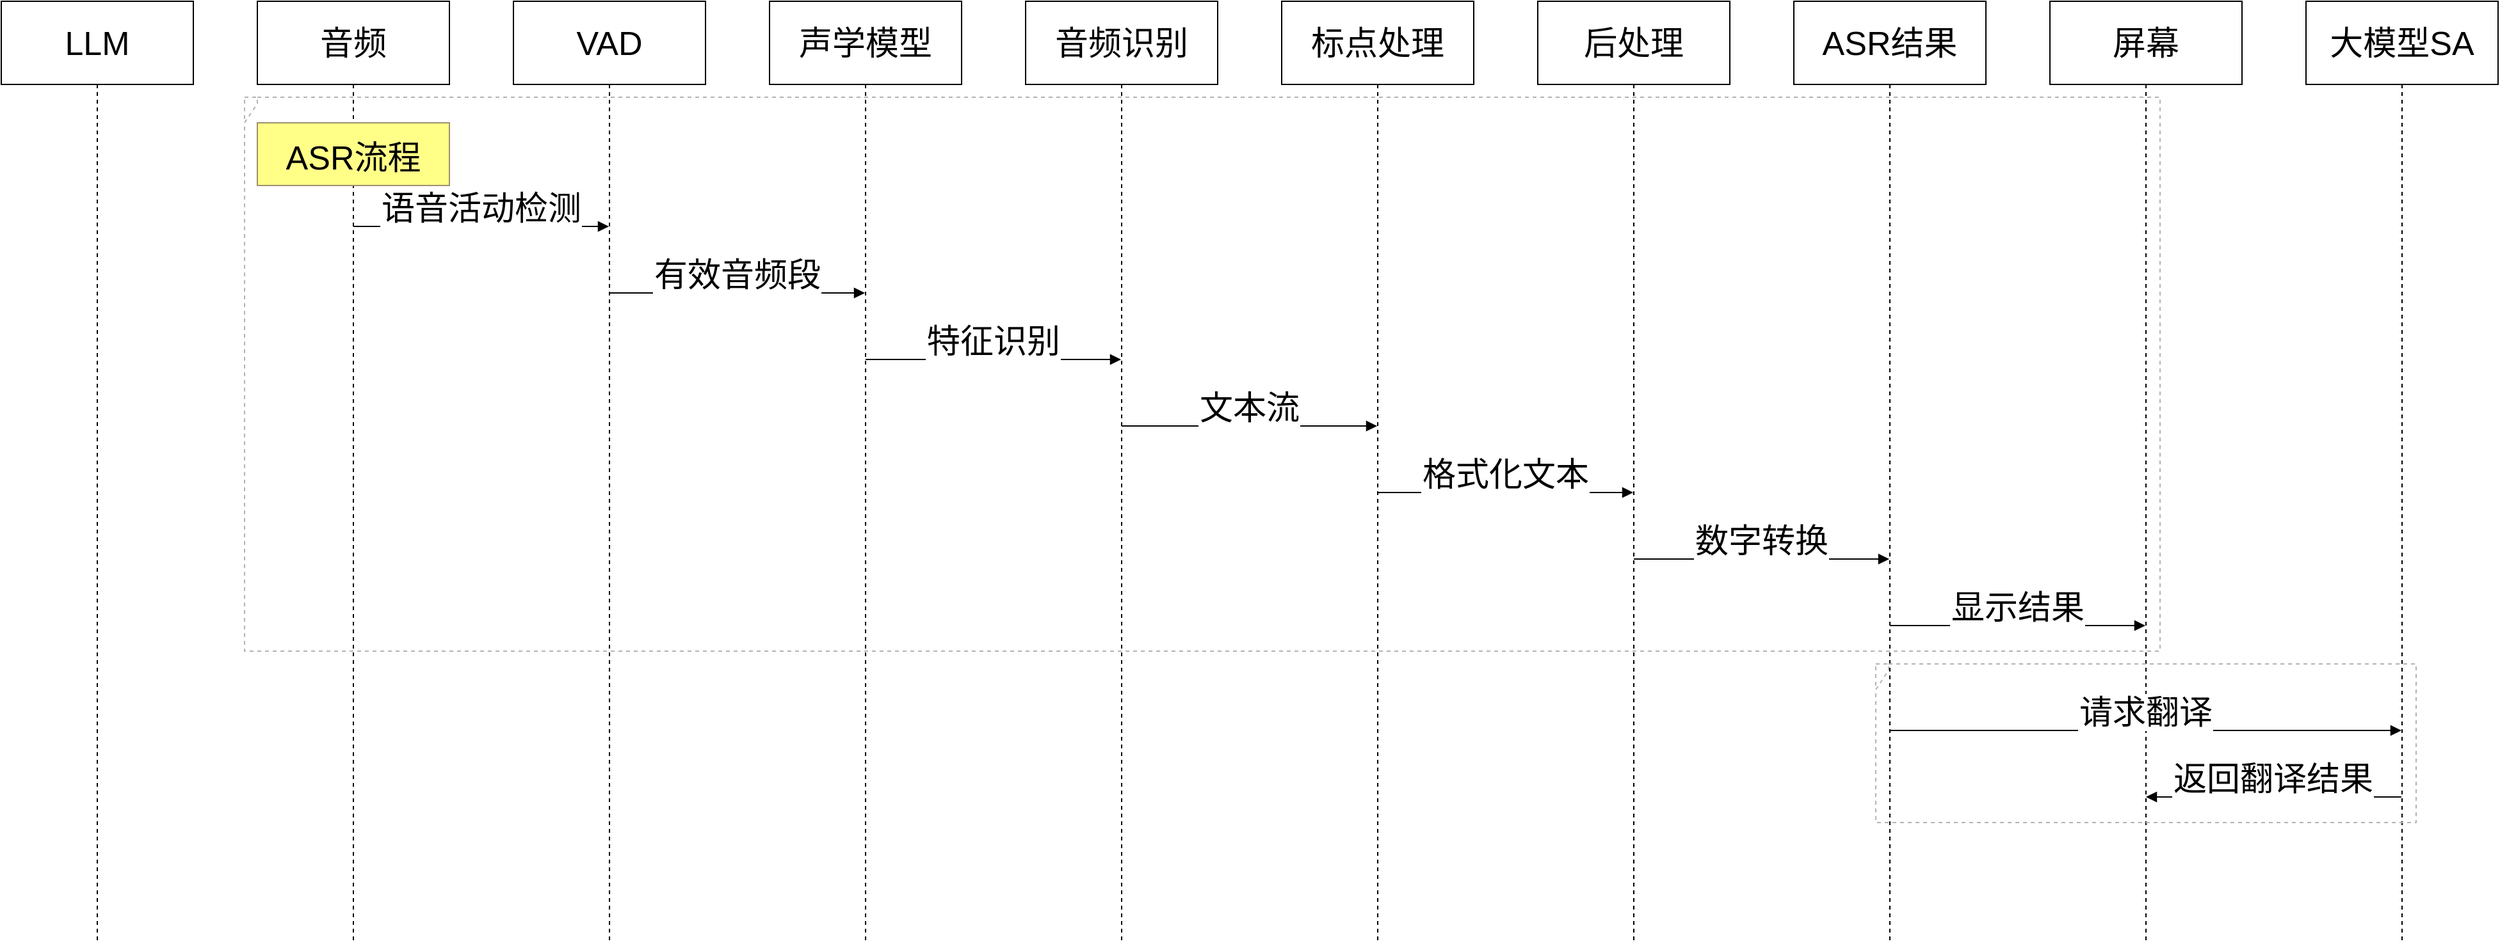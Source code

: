 <mxfile version="26.1.1">
  <diagram name="Page-1" id="edf60f1a-56cd-e834-aa8a-f176f3a09ee4">
    <mxGraphModel dx="2440" dy="1292" grid="1" gridSize="10" guides="1" tooltips="1" connect="1" arrows="1" fold="1" page="1" pageScale="1" pageWidth="1100" pageHeight="850" background="none" math="0" shadow="0">
      <root>
        <mxCell id="0" />
        <mxCell id="1" parent="0" />
        <mxCell id="TeLhkM62TzhfqkYI3094-228" value="LLM" style="shape=umlLifeline;perimeter=lifelinePerimeter;whiteSpace=wrap;container=1;dropTarget=0;collapsible=0;recursiveResize=0;outlineConnect=0;portConstraint=eastwest;newEdgeStyle={&quot;edgeStyle&quot;:&quot;elbowEdgeStyle&quot;,&quot;elbow&quot;:&quot;vertical&quot;,&quot;curved&quot;:0,&quot;rounded&quot;:0};size=65;fontSize=26;" vertex="1" parent="1">
          <mxGeometry x="20" y="250" width="150" height="737" as="geometry" />
        </mxCell>
        <mxCell id="TeLhkM62TzhfqkYI3094-229" value="音频" style="shape=umlLifeline;perimeter=lifelinePerimeter;whiteSpace=wrap;container=1;dropTarget=0;collapsible=0;recursiveResize=0;outlineConnect=0;portConstraint=eastwest;newEdgeStyle={&quot;edgeStyle&quot;:&quot;elbowEdgeStyle&quot;,&quot;elbow&quot;:&quot;vertical&quot;,&quot;curved&quot;:0,&quot;rounded&quot;:0};size=65;fontSize=26;" vertex="1" parent="1">
          <mxGeometry x="220" y="250" width="150" height="737" as="geometry" />
        </mxCell>
        <mxCell id="TeLhkM62TzhfqkYI3094-230" value="VAD" style="shape=umlLifeline;perimeter=lifelinePerimeter;whiteSpace=wrap;container=1;dropTarget=0;collapsible=0;recursiveResize=0;outlineConnect=0;portConstraint=eastwest;newEdgeStyle={&quot;edgeStyle&quot;:&quot;elbowEdgeStyle&quot;,&quot;elbow&quot;:&quot;vertical&quot;,&quot;curved&quot;:0,&quot;rounded&quot;:0};size=65;fontSize=26;" vertex="1" parent="1">
          <mxGeometry x="420" y="250" width="150" height="737" as="geometry" />
        </mxCell>
        <mxCell id="TeLhkM62TzhfqkYI3094-231" value="声学模型" style="shape=umlLifeline;perimeter=lifelinePerimeter;whiteSpace=wrap;container=1;dropTarget=0;collapsible=0;recursiveResize=0;outlineConnect=0;portConstraint=eastwest;newEdgeStyle={&quot;edgeStyle&quot;:&quot;elbowEdgeStyle&quot;,&quot;elbow&quot;:&quot;vertical&quot;,&quot;curved&quot;:0,&quot;rounded&quot;:0};size=65;fontSize=26;" vertex="1" parent="1">
          <mxGeometry x="620" y="250" width="150" height="737" as="geometry" />
        </mxCell>
        <mxCell id="TeLhkM62TzhfqkYI3094-232" value="音频识别" style="shape=umlLifeline;perimeter=lifelinePerimeter;whiteSpace=wrap;container=1;dropTarget=0;collapsible=0;recursiveResize=0;outlineConnect=0;portConstraint=eastwest;newEdgeStyle={&quot;edgeStyle&quot;:&quot;elbowEdgeStyle&quot;,&quot;elbow&quot;:&quot;vertical&quot;,&quot;curved&quot;:0,&quot;rounded&quot;:0};size=65;fontSize=26;" vertex="1" parent="1">
          <mxGeometry x="820" y="250" width="150" height="737" as="geometry" />
        </mxCell>
        <mxCell id="TeLhkM62TzhfqkYI3094-233" value="标点处理" style="shape=umlLifeline;perimeter=lifelinePerimeter;whiteSpace=wrap;container=1;dropTarget=0;collapsible=0;recursiveResize=0;outlineConnect=0;portConstraint=eastwest;newEdgeStyle={&quot;edgeStyle&quot;:&quot;elbowEdgeStyle&quot;,&quot;elbow&quot;:&quot;vertical&quot;,&quot;curved&quot;:0,&quot;rounded&quot;:0};size=65;fontSize=26;" vertex="1" parent="1">
          <mxGeometry x="1020" y="250" width="150" height="737" as="geometry" />
        </mxCell>
        <mxCell id="TeLhkM62TzhfqkYI3094-234" value="后处理" style="shape=umlLifeline;perimeter=lifelinePerimeter;whiteSpace=wrap;container=1;dropTarget=0;collapsible=0;recursiveResize=0;outlineConnect=0;portConstraint=eastwest;newEdgeStyle={&quot;edgeStyle&quot;:&quot;elbowEdgeStyle&quot;,&quot;elbow&quot;:&quot;vertical&quot;,&quot;curved&quot;:0,&quot;rounded&quot;:0};size=65;fontSize=26;" vertex="1" parent="1">
          <mxGeometry x="1220" y="250" width="150" height="737" as="geometry" />
        </mxCell>
        <mxCell id="TeLhkM62TzhfqkYI3094-235" value="ASR结果" style="shape=umlLifeline;perimeter=lifelinePerimeter;whiteSpace=wrap;container=1;dropTarget=0;collapsible=0;recursiveResize=0;outlineConnect=0;portConstraint=eastwest;newEdgeStyle={&quot;edgeStyle&quot;:&quot;elbowEdgeStyle&quot;,&quot;elbow&quot;:&quot;vertical&quot;,&quot;curved&quot;:0,&quot;rounded&quot;:0};size=65;fontSize=26;" vertex="1" parent="1">
          <mxGeometry x="1420" y="250" width="150" height="737" as="geometry" />
        </mxCell>
        <mxCell id="TeLhkM62TzhfqkYI3094-236" value="屏幕" style="shape=umlLifeline;perimeter=lifelinePerimeter;whiteSpace=wrap;container=1;dropTarget=0;collapsible=0;recursiveResize=0;outlineConnect=0;portConstraint=eastwest;newEdgeStyle={&quot;edgeStyle&quot;:&quot;elbowEdgeStyle&quot;,&quot;elbow&quot;:&quot;vertical&quot;,&quot;curved&quot;:0,&quot;rounded&quot;:0};size=65;fontSize=26;" vertex="1" parent="1">
          <mxGeometry x="1620" y="250" width="150" height="737" as="geometry" />
        </mxCell>
        <mxCell id="TeLhkM62TzhfqkYI3094-237" value="大模型SA" style="shape=umlLifeline;perimeter=lifelinePerimeter;whiteSpace=wrap;container=1;dropTarget=0;collapsible=0;recursiveResize=0;outlineConnect=0;portConstraint=eastwest;newEdgeStyle={&quot;edgeStyle&quot;:&quot;elbowEdgeStyle&quot;,&quot;elbow&quot;:&quot;vertical&quot;,&quot;curved&quot;:0,&quot;rounded&quot;:0};size=65;fontSize=26;" vertex="1" parent="1">
          <mxGeometry x="1820" y="250" width="150" height="737" as="geometry" />
        </mxCell>
        <mxCell id="TeLhkM62TzhfqkYI3094-238" value="" style="shape=umlFrame;dashed=1;pointerEvents=0;dropTarget=0;strokeColor=#B3B3B3;height=20;width=0;fontSize=26;" vertex="1" parent="1">
          <mxGeometry x="210" y="325" width="1496" height="433" as="geometry" />
        </mxCell>
        <mxCell id="TeLhkM62TzhfqkYI3094-239" value="" style="text;strokeColor=none;fillColor=none;align=center;verticalAlign=middle;whiteSpace=wrap;" vertex="1" parent="TeLhkM62TzhfqkYI3094-238">
          <mxGeometry width="1496" height="20" as="geometry" />
        </mxCell>
        <mxCell id="TeLhkM62TzhfqkYI3094-240" value="" style="shape=umlFrame;dashed=1;pointerEvents=0;dropTarget=0;strokeColor=#B3B3B3;height=20;width=0;fontSize=26;" vertex="1" parent="1">
          <mxGeometry x="1484" y="768" width="422" height="124" as="geometry" />
        </mxCell>
        <mxCell id="TeLhkM62TzhfqkYI3094-241" value="" style="text;strokeColor=none;fillColor=none;align=center;verticalAlign=middle;whiteSpace=wrap;" vertex="1" parent="TeLhkM62TzhfqkYI3094-240">
          <mxGeometry width="422" height="20" as="geometry" />
        </mxCell>
        <mxCell id="TeLhkM62TzhfqkYI3094-242" value="语音活动检测" style="verticalAlign=bottom;edgeStyle=elbowEdgeStyle;elbow=vertical;curved=0;rounded=0;endArrow=block;fontSize=26;" edge="1" parent="1" source="TeLhkM62TzhfqkYI3094-229" target="TeLhkM62TzhfqkYI3094-230">
          <mxGeometry relative="1" as="geometry">
            <Array as="points">
              <mxPoint x="404" y="426" />
            </Array>
          </mxGeometry>
        </mxCell>
        <mxCell id="TeLhkM62TzhfqkYI3094-243" value="有效音频段" style="verticalAlign=bottom;edgeStyle=elbowEdgeStyle;elbow=vertical;curved=0;rounded=0;endArrow=block;fontSize=26;" edge="1" parent="1" source="TeLhkM62TzhfqkYI3094-230" target="TeLhkM62TzhfqkYI3094-231">
          <mxGeometry relative="1" as="geometry">
            <Array as="points">
              <mxPoint x="604" y="478" />
            </Array>
          </mxGeometry>
        </mxCell>
        <mxCell id="TeLhkM62TzhfqkYI3094-244" value="特征识别" style="verticalAlign=bottom;edgeStyle=elbowEdgeStyle;elbow=vertical;curved=0;rounded=0;endArrow=block;fontSize=26;" edge="1" parent="1" source="TeLhkM62TzhfqkYI3094-231" target="TeLhkM62TzhfqkYI3094-232">
          <mxGeometry relative="1" as="geometry">
            <Array as="points">
              <mxPoint x="804" y="530" />
            </Array>
          </mxGeometry>
        </mxCell>
        <mxCell id="TeLhkM62TzhfqkYI3094-245" value="文本流" style="verticalAlign=bottom;edgeStyle=elbowEdgeStyle;elbow=vertical;curved=0;rounded=0;endArrow=block;fontSize=26;" edge="1" parent="1" source="TeLhkM62TzhfqkYI3094-232" target="TeLhkM62TzhfqkYI3094-233">
          <mxGeometry relative="1" as="geometry">
            <Array as="points">
              <mxPoint x="1004" y="582" />
            </Array>
          </mxGeometry>
        </mxCell>
        <mxCell id="TeLhkM62TzhfqkYI3094-246" value="格式化文本" style="verticalAlign=bottom;edgeStyle=elbowEdgeStyle;elbow=vertical;curved=0;rounded=0;endArrow=block;fontSize=26;" edge="1" parent="1" source="TeLhkM62TzhfqkYI3094-233" target="TeLhkM62TzhfqkYI3094-234">
          <mxGeometry relative="1" as="geometry">
            <Array as="points">
              <mxPoint x="1204" y="634" />
            </Array>
          </mxGeometry>
        </mxCell>
        <mxCell id="TeLhkM62TzhfqkYI3094-247" value="数字转换" style="verticalAlign=bottom;edgeStyle=elbowEdgeStyle;elbow=vertical;curved=0;rounded=0;endArrow=block;fontSize=26;" edge="1" parent="1" source="TeLhkM62TzhfqkYI3094-234" target="TeLhkM62TzhfqkYI3094-235">
          <mxGeometry relative="1" as="geometry">
            <Array as="points">
              <mxPoint x="1404" y="686" />
            </Array>
          </mxGeometry>
        </mxCell>
        <mxCell id="TeLhkM62TzhfqkYI3094-248" value="显示结果" style="verticalAlign=bottom;edgeStyle=elbowEdgeStyle;elbow=vertical;curved=0;rounded=0;endArrow=block;fontSize=26;" edge="1" parent="1" source="TeLhkM62TzhfqkYI3094-235" target="TeLhkM62TzhfqkYI3094-236">
          <mxGeometry relative="1" as="geometry">
            <Array as="points">
              <mxPoint x="1604" y="738" />
            </Array>
          </mxGeometry>
        </mxCell>
        <mxCell id="TeLhkM62TzhfqkYI3094-249" value="请求翻译" style="verticalAlign=bottom;edgeStyle=elbowEdgeStyle;elbow=vertical;curved=0;rounded=0;endArrow=block;fontSize=26;" edge="1" parent="1" source="TeLhkM62TzhfqkYI3094-235" target="TeLhkM62TzhfqkYI3094-237">
          <mxGeometry relative="1" as="geometry">
            <Array as="points">
              <mxPoint x="1704" y="820" />
            </Array>
          </mxGeometry>
        </mxCell>
        <mxCell id="TeLhkM62TzhfqkYI3094-250" value="返回翻译结果" style="verticalAlign=bottom;edgeStyle=elbowEdgeStyle;elbow=vertical;curved=0;rounded=0;endArrow=block;fontSize=26;" edge="1" parent="1" source="TeLhkM62TzhfqkYI3094-237" target="TeLhkM62TzhfqkYI3094-236">
          <mxGeometry relative="1" as="geometry">
            <Array as="points">
              <mxPoint x="1807" y="872" />
            </Array>
          </mxGeometry>
        </mxCell>
        <mxCell id="TeLhkM62TzhfqkYI3094-251" value="ASR流程" style="fillColor=#ffff88;strokeColor=#9E916F;fontSize=26;" vertex="1" parent="1">
          <mxGeometry x="220" y="345" width="150" height="49" as="geometry" />
        </mxCell>
      </root>
    </mxGraphModel>
  </diagram>
</mxfile>
